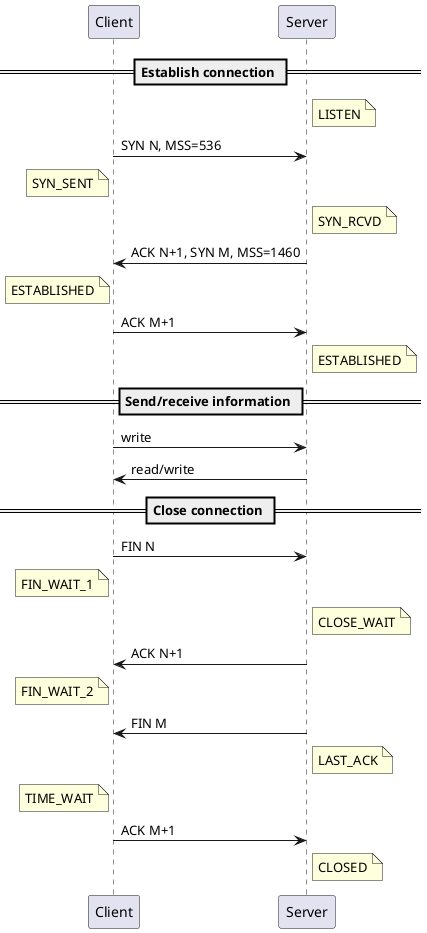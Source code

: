@startuml
participant "Client" as c
participant "Server" as s
== Establish connection ==
note right s: LISTEN
c -> s: SYN N, MSS=536
note left c: SYN_SENT
note right s: SYN_RCVD
c <- s: ACK N+1, SYN M, MSS=1460
note left c: ESTABLISHED
c -> s: ACK M+1
note right s: ESTABLISHED
== Send/receive information ==
c -> s: write
c <- s: read/write
== Close connection ==
c -> s: FIN N
note left c: FIN_WAIT_1
note right s: CLOSE_WAIT
c <- s: ACK N+1
note left c: FIN_WAIT_2
c <- s: FIN M
note right s: LAST_ACK
note left c: TIME_WAIT
c -> s: ACK M+1
note right s: CLOSED
@enduml